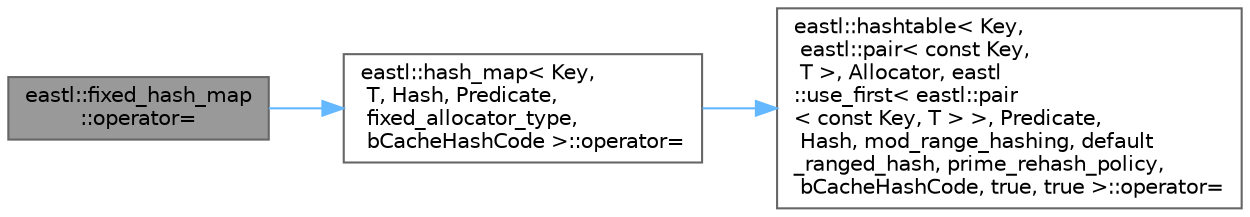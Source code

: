 digraph "eastl::fixed_hash_map::operator="
{
 // LATEX_PDF_SIZE
  bgcolor="transparent";
  edge [fontname=Helvetica,fontsize=10,labelfontname=Helvetica,labelfontsize=10];
  node [fontname=Helvetica,fontsize=10,shape=box,height=0.2,width=0.4];
  rankdir="LR";
  Node1 [id="Node000001",label="eastl::fixed_hash_map\l::operator=",height=0.2,width=0.4,color="gray40", fillcolor="grey60", style="filled", fontcolor="black",tooltip=" "];
  Node1 -> Node2 [id="edge3_Node000001_Node000002",color="steelblue1",style="solid",tooltip=" "];
  Node2 [id="Node000002",label="eastl::hash_map\< Key,\l T, Hash, Predicate,\l fixed_allocator_type,\l bCacheHashCode \>::operator=",height=0.2,width=0.4,color="grey40", fillcolor="white", style="filled",URL="$classeastl_1_1hash__map.html#a931e80ad798a16e9af59157a4f01d9c8",tooltip=" "];
  Node2 -> Node3 [id="edge4_Node000002_Node000003",color="steelblue1",style="solid",tooltip=" "];
  Node3 [id="Node000003",label="eastl::hashtable\< Key,\l eastl::pair\< const Key,\l T \>, Allocator, eastl\l::use_first\< eastl::pair\l\< const Key, T \> \>, Predicate,\l Hash, mod_range_hashing, default\l_ranged_hash, prime_rehash_policy,\l bCacheHashCode, true, true \>::operator=",height=0.2,width=0.4,color="grey40", fillcolor="white", style="filled",URL="$classeastl_1_1hashtable.html#a7b4fdb1bde8f56d798872977e2d3b9d7",tooltip=" "];
}
